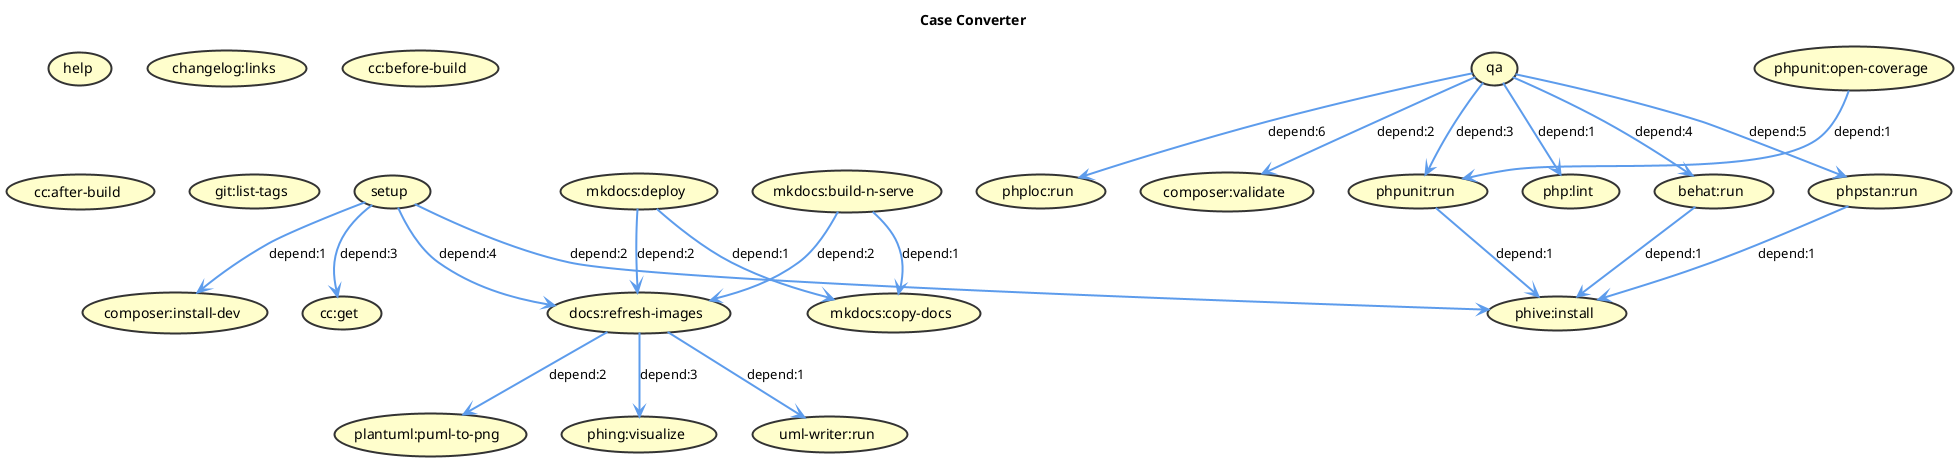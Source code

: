 @startuml

title Case Converter
skinparam ArrowFontColor Black
skinparam ArrowThickness 2
skinparam UseCaseBackgroundColor #FFFECC
skinparam UseCaseBorderColor #333333
skinparam UseCaseBorderThickness 2
skinparam UseCaseFontColor Black

(help)
(setup)
(qa)
(docs:refresh-images)
(phploc:run)
(composer:validate)
(composer:install-dev)
(phpunit:run)
(phpunit:open-coverage)
(php:lint)
(behat:run)
(phpstan:run)
(phive:install)
(changelog:links)
(cc:get)
(cc:before-build)
(cc:after-build)
(plantuml:puml-to-png)
(git:list-tags)
(phing:visualize)
(uml-writer:run)
(mkdocs:deploy)
(mkdocs:build-n-serve)
(mkdocs:copy-docs)


(setup) -[#5D9CEC]-> (composer:install-dev) : depend:1
(setup) -[#5D9CEC]-> (phive:install) : depend:2
(setup) -[#5D9CEC]-> (cc:get) : depend:3
(setup) -[#5D9CEC]-> (docs:refresh-images) : depend:4
(qa) -[#5D9CEC]-> (php:lint) : depend:1
(qa) -[#5D9CEC]-> (composer:validate) : depend:2
(qa) -[#5D9CEC]-> (phpunit:run) : depend:3
(qa) -[#5D9CEC]-> (behat:run) : depend:4
(qa) -[#5D9CEC]-> (phpstan:run) : depend:5
(qa) -[#5D9CEC]-> (phploc:run) : depend:6
(docs:refresh-images) -[#5D9CEC]-> (uml-writer:run) : depend:1
(docs:refresh-images) -[#5D9CEC]-> (plantuml:puml-to-png) : depend:2
(docs:refresh-images) -[#5D9CEC]-> (phing:visualize) : depend:3
(phpunit:run) -[#5D9CEC]-> (phive:install) : depend:1
(phpunit:open-coverage) -[#5D9CEC]-> (phpunit:run) : depend:1
(behat:run) -[#5D9CEC]-> (phive:install) : depend:1
(phpstan:run) -[#5D9CEC]-> (phive:install) : depend:1
(mkdocs:deploy) -[#5D9CEC]-> (mkdocs:copy-docs) : depend:1
(mkdocs:deploy) -[#5D9CEC]-> (docs:refresh-images) : depend:2
(mkdocs:build-n-serve) -[#5D9CEC]-> (mkdocs:copy-docs) : depend:1
(mkdocs:build-n-serve) -[#5D9CEC]-> (docs:refresh-images) : depend:2

@enduml
